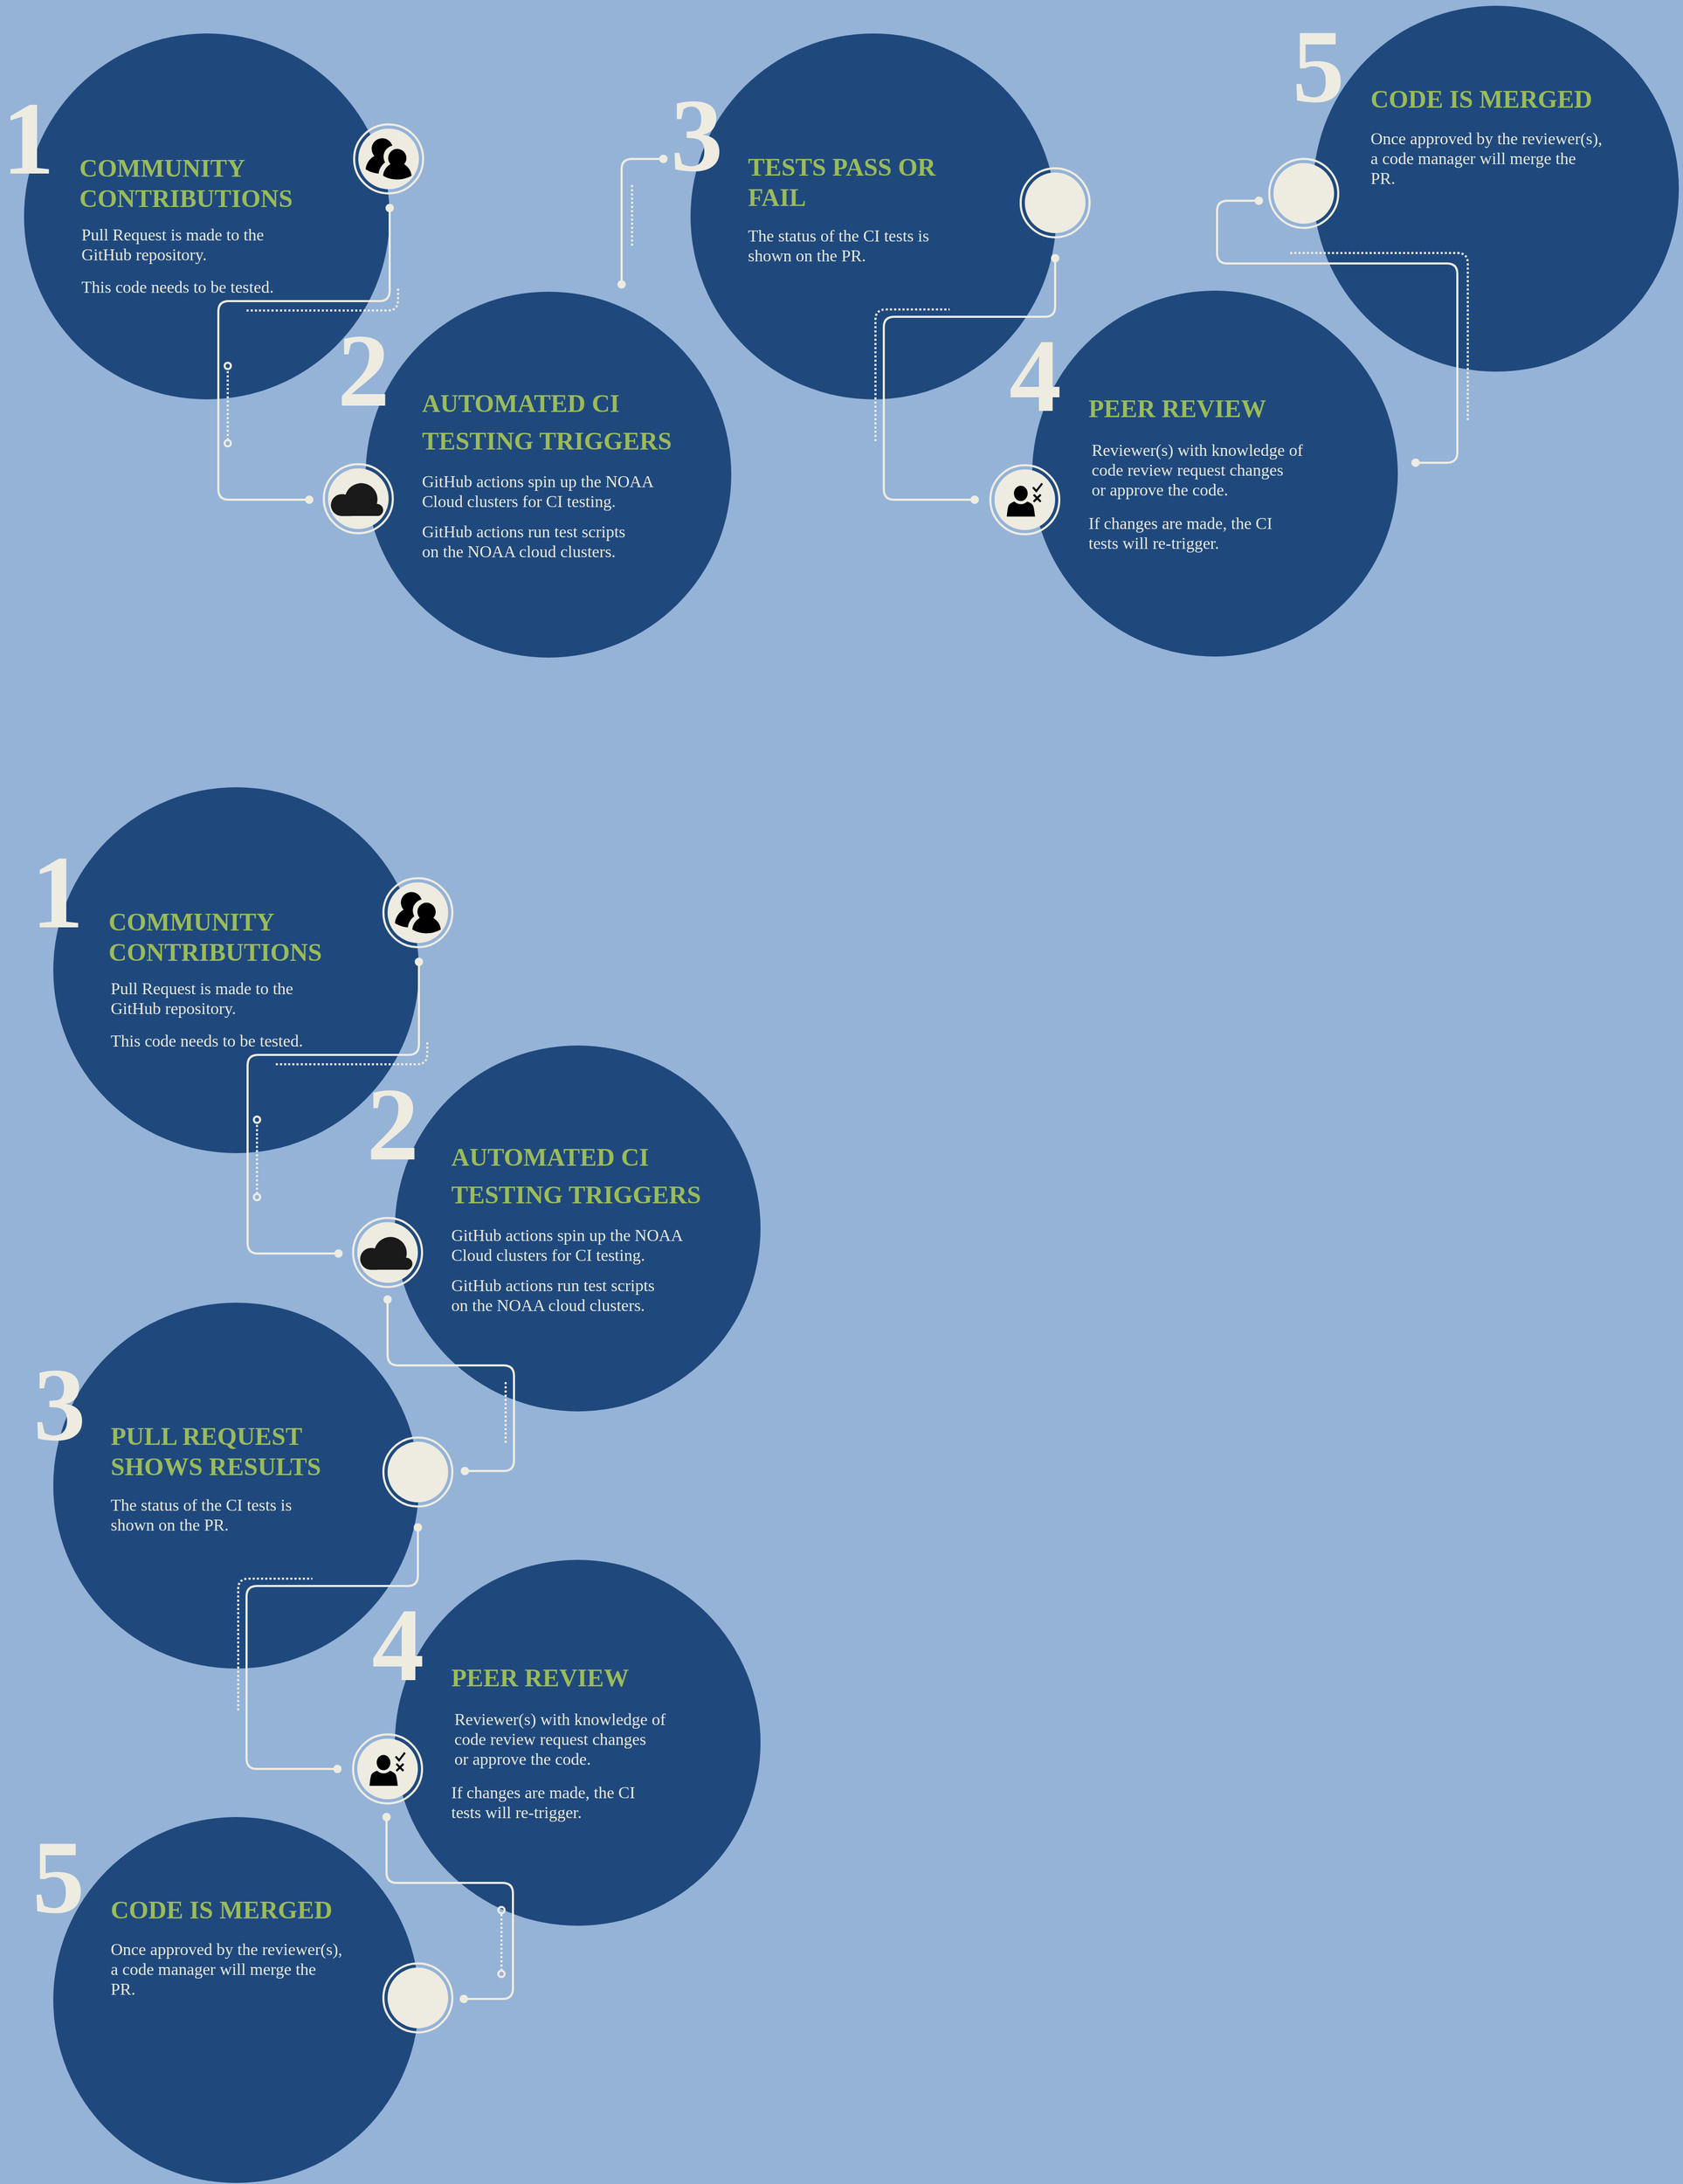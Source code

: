 <mxfile version="20.6.0" type="github">
  <diagram id="6a731a19-8d31-9384-78a2-239565b7b9f0" name="Page-1">
    <mxGraphModel dx="1249" dy="2311" grid="1" gridSize="10" guides="1" tooltips="1" connect="1" arrows="1" fold="1" page="1" pageScale="1" pageWidth="827" pageHeight="1169" background="#95B3D7" math="0" shadow="0">
      <root>
        <mxCell id="0" />
        <mxCell id="1" parent="0" />
        <mxCell id="980" value="" style="ellipse;whiteSpace=wrap;html=1;fontFamily=Verdana;fontSize=16;fontColor=#DDDDDD;strokeColor=none;fillColor=#1F497D;" parent="1" vertex="1">
          <mxGeometry x="896" y="271" width="350" height="350" as="geometry" />
        </mxCell>
        <mxCell id="981" value="" style="ellipse;whiteSpace=wrap;html=1;fontFamily=Verdana;fontSize=16;fontColor=#DDDDDD;strokeColor=none;fillColor=#1F497D;" parent="1" vertex="1">
          <mxGeometry x="896" y="764" width="350" height="350" as="geometry" />
        </mxCell>
        <mxCell id="982" value="" style="ellipse;whiteSpace=wrap;html=1;fontFamily=Verdana;fontSize=16;fontColor=#DDDDDD;strokeColor=none;fillColor=#1F497D;" parent="1" vertex="1">
          <mxGeometry x="896" y="1256" width="350" height="350" as="geometry" />
        </mxCell>
        <mxCell id="983" value="" style="ellipse;whiteSpace=wrap;html=1;fontFamily=Verdana;fontSize=16;fontColor=#DDDDDD;strokeColor=none;fillColor=#1F497D;" parent="1" vertex="1">
          <mxGeometry x="1223" y="1010" width="350" height="350" as="geometry" />
        </mxCell>
        <mxCell id="984" value="" style="ellipse;whiteSpace=wrap;html=1;fontFamily=Verdana;fontSize=16;fontColor=#DDDDDD;strokeColor=none;fillColor=#1F497D;" parent="1" vertex="1">
          <mxGeometry x="1223" y="518" width="350" height="350" as="geometry" />
        </mxCell>
        <mxCell id="985" value="COMMUNITY &lt;br&gt;CONTRIBUTIONS" style="text;resizable=1;points=[];autosize=1;align=left;verticalAlign=top;spacingTop=-4;fontSize=24;fontFamily=Verdana;fontColor=#9BBB59;fontStyle=1;html=1;overflow=fill;strokeOpacity=100;" parent="1" vertex="1">
          <mxGeometry x="949" y="386" width="250" height="70" as="geometry" />
        </mxCell>
        <mxCell id="986" value="&lt;font color=&quot;#eeece1&quot;&gt;1&amp;nbsp;&lt;/font&gt;" style="text;html=1;resizable=0;points=[];autosize=1;align=left;verticalAlign=top;spacingTop=-4;fontSize=100;fontFamily=Verdana;fontColor=#F18808;fontStyle=1" parent="1" vertex="1">
          <mxGeometry x="873" y="309" width="130" height="130" as="geometry" />
        </mxCell>
        <mxCell id="987" value="&lt;font color=&quot;#eeece1&quot;&gt;2&lt;/font&gt;" style="text;html=1;resizable=0;points=[];autosize=1;align=left;verticalAlign=top;spacingTop=-4;fontSize=100;fontFamily=Verdana;fontColor=#F18808;fontStyle=1" parent="1" vertex="1">
          <mxGeometry x="1194" y="531" width="90" height="130" as="geometry" />
        </mxCell>
        <mxCell id="988" value="&lt;font color=&quot;#eeece1&quot;&gt;3&lt;/font&gt;" style="text;html=1;resizable=0;points=[];autosize=1;align=left;verticalAlign=top;spacingTop=-4;fontSize=100;fontFamily=Verdana;fontColor=#F18808;fontStyle=1" parent="1" vertex="1">
          <mxGeometry x="875" y="799" width="90" height="130" as="geometry" />
        </mxCell>
        <mxCell id="989" value="&lt;font color=&quot;#eeece1&quot;&gt;4&lt;/font&gt;" style="text;html=1;resizable=0;points=[];autosize=1;align=left;verticalAlign=top;spacingTop=-4;fontSize=100;fontFamily=Verdana;fontColor=#F18808;fontStyle=1" parent="1" vertex="1">
          <mxGeometry x="1199" y="1029" width="90" height="130" as="geometry" />
        </mxCell>
        <mxCell id="990" value="&lt;font color=&quot;#eeece1&quot;&gt;5&lt;/font&gt;" style="text;html=1;resizable=0;points=[];autosize=1;align=left;verticalAlign=top;spacingTop=-4;fontSize=100;fontFamily=Verdana;fontColor=#F18808;fontStyle=1" parent="1" vertex="1">
          <mxGeometry x="874" y="1251" width="90" height="130" as="geometry" />
        </mxCell>
        <mxCell id="991" value="&lt;div style=&quot;line-height: 120%&quot;&gt;&lt;font color=&quot;#eeece1&quot; style=&quot;line-height: 120%&quot;&gt;&lt;div&gt;This code needs to be tested.&lt;/div&gt;&lt;/font&gt;&lt;/div&gt;" style="text;resizable=0;points=[];autosize=1;align=left;verticalAlign=top;spacingTop=-4;fontSize=16;fontFamily=Verdana;fontColor=#888888;html=1;" parent="1" vertex="1">
          <mxGeometry x="949" y="501" width="260" height="30" as="geometry" />
        </mxCell>
        <mxCell id="994" value="&lt;div style=&quot;line-height: 150%&quot;&gt;&lt;font color=&quot;#9bbb59&quot;&gt;AUTOMATED CI&lt;/font&gt;&lt;/div&gt;&lt;div style=&quot;line-height: 150%&quot;&gt;&lt;font color=&quot;#9bbb59&quot;&gt;TESTING TRIGGERS&lt;/font&gt;&lt;/div&gt;" style="text;html=1;resizable=0;points=[];autosize=1;align=left;verticalAlign=top;spacingTop=-4;fontSize=24;fontFamily=Verdana;fontColor=#DDDDDD;fontStyle=1" parent="1" vertex="1">
          <mxGeometry x="1275" y="604" width="290" height="80" as="geometry" />
        </mxCell>
        <mxCell id="995" value="&lt;font color=&quot;#9bbb59&quot;&gt;PULL REQUEST&amp;nbsp;&lt;br&gt;SHOWS RESULTS&lt;br&gt;&lt;/font&gt;" style="text;html=1;resizable=0;points=[];autosize=1;align=left;verticalAlign=top;spacingTop=-4;fontSize=24;fontFamily=Verdana;fontColor=#DDDDDD;fontStyle=1" parent="1" vertex="1">
          <mxGeometry x="949.0" y="875" width="250" height="70" as="geometry" />
        </mxCell>
        <mxCell id="996" value="&lt;div style=&quot;line-height: 150%&quot;&gt;&lt;font color=&quot;#9bbb59&quot;&gt;PEER REVIEW&lt;/font&gt;&lt;/div&gt;" style="text;html=1;resizable=0;points=[];autosize=1;align=left;verticalAlign=top;spacingTop=-4;fontSize=24;fontFamily=Verdana;fontColor=#DDDDDD;fontStyle=1" parent="1" vertex="1">
          <mxGeometry x="1275" y="1102" width="210" height="40" as="geometry" />
        </mxCell>
        <mxCell id="997" value="&lt;div style=&quot;line-height: 150%&quot;&gt;&lt;font color=&quot;#9bbb59&quot;&gt;CODE IS MERGED&lt;/font&gt;&lt;/div&gt;" style="text;html=1;resizable=0;points=[];autosize=1;align=left;verticalAlign=top;spacingTop=-4;fontSize=24;fontFamily=Verdana;fontColor=#DDDDDD;fontStyle=1" parent="1" vertex="1">
          <mxGeometry x="949.0" y="1324" width="260" height="40" as="geometry" />
        </mxCell>
        <mxCell id="998" value="&lt;font color=&quot;#eeece1&quot;&gt;Pull Request is made to the &lt;br&gt;GitHub repository.&lt;br&gt;&lt;/font&gt;" style="text;html=1;resizable=0;points=[];autosize=1;align=left;verticalAlign=top;spacingTop=-4;fontSize=16;fontColor=#888888;fontFamily=Verdana;" parent="1" vertex="1">
          <mxGeometry x="949" y="451" width="240" height="50" as="geometry" />
        </mxCell>
        <mxCell id="999" value="&lt;font color=&quot;#eeece1&quot;&gt;GitHub actions spin up the NOAA &lt;br&gt;Cloud clusters for CI testing.&lt;br&gt;&lt;/font&gt;" style="text;html=1;resizable=0;points=[];autosize=1;align=left;verticalAlign=top;spacingTop=-4;fontSize=16;fontColor=#888888;fontFamily=Verdana;" parent="1" vertex="1">
          <mxGeometry x="1275" y="687" width="290" height="50" as="geometry" />
        </mxCell>
        <mxCell id="1000" value="&lt;div style=&quot;line-height: 120%&quot;&gt;&lt;font color=&quot;#eeece1&quot; style=&quot;line-height: 120%&quot;&gt;GitHub actions run test scripts&lt;/font&gt;&lt;/div&gt;&lt;div style=&quot;line-height: 120%&quot;&gt;&lt;font color=&quot;#eeece1&quot; style=&quot;line-height: 120%&quot;&gt;on the NOAA cloud clusters.&lt;/font&gt;&lt;/div&gt;" style="text;resizable=0;points=[];autosize=1;align=left;verticalAlign=top;spacingTop=-4;fontSize=16;fontFamily=Verdana;fontColor=#888888;html=1;" parent="1" vertex="1">
          <mxGeometry x="1275" y="735" width="270" height="50" as="geometry" />
        </mxCell>
        <mxCell id="1002" value="&lt;font color=&quot;#eeece1&quot;&gt;The status of the CI tests is&lt;br&gt;shown on the PR.&lt;br&gt;&lt;/font&gt;" style="text;html=1;resizable=0;points=[];autosize=1;align=left;verticalAlign=top;spacingTop=-4;fontSize=16;fontColor=#888888;fontFamily=Verdana;" parent="1" vertex="1">
          <mxGeometry x="949" y="945" width="250" height="50" as="geometry" />
        </mxCell>
        <mxCell id="1003" value="&lt;font color=&quot;#eeece1&quot;&gt;Reviewer(s) with knowledge of&amp;nbsp;&lt;br&gt;code review request changes&lt;br&gt;or approve the code.&lt;br&gt;&lt;/font&gt;" style="text;html=1;resizable=0;points=[];autosize=1;align=left;verticalAlign=top;spacingTop=-4;fontSize=16;fontColor=#888888;fontFamily=Verdana;" parent="1" vertex="1">
          <mxGeometry x="1278" y="1150" width="280" height="70" as="geometry" />
        </mxCell>
        <mxCell id="1004" value="&lt;font color=&quot;#eeece1&quot;&gt;Once approved by the reviewer(s),&lt;br&gt;a code manager will merge the&lt;br&gt;PR.&amp;nbsp;&lt;br&gt;&lt;/font&gt;" style="text;html=1;resizable=0;points=[];autosize=1;align=left;verticalAlign=top;spacingTop=-4;fontSize=16;fontColor=#888888;fontFamily=Verdana;" parent="1" vertex="1">
          <mxGeometry x="949" y="1370" width="300" height="70" as="geometry" />
        </mxCell>
        <mxCell id="1007" value="" style="endArrow=oval;html=1;strokeColor=#EEECE1;fontFamily=Verdana;fontSize=16;fontColor=#DDDDDD;endFill=1;rounded=1;endSize=6;startArrow=oval;startFill=1;strokeWidth=2;movable=1;resizable=1;rotatable=1;deletable=1;editable=1;connectable=1;" parent="1" edge="1">
          <mxGeometry width="50" height="50" relative="1" as="geometry">
            <mxPoint x="1169" y="717" as="sourcePoint" />
            <mxPoint x="1246" y="438" as="targetPoint" />
            <Array as="points">
              <mxPoint x="1082" y="717" />
              <mxPoint x="1082" y="527" />
              <mxPoint x="1246" y="527" />
            </Array>
          </mxGeometry>
        </mxCell>
        <mxCell id="1008" value="" style="endArrow=oval;html=1;strokeColor=#EEECE1;fontFamily=Verdana;fontSize=16;fontColor=#DDDDDD;endFill=0;rounded=1;endSize=6;startArrow=oval;startFill=0;dashed=1;strokeWidth=2;dashPattern=1 1;" parent="1" edge="1">
          <mxGeometry x="1092" y="448" width="50" height="50" as="geometry">
            <mxPoint x="1091" y="663" as="sourcePoint" />
            <mxPoint x="1091" y="589" as="targetPoint" />
          </mxGeometry>
        </mxCell>
        <mxCell id="1009" value="" style="endArrow=none;html=1;strokeColor=#EEECE1;fontFamily=Verdana;fontSize=16;fontColor=#DDDDDD;endFill=0;rounded=1;endSize=6;startArrow=none;startFill=0;strokeWidth=2;dashed=1;dashPattern=1 1;" parent="1" edge="1">
          <mxGeometry x="1059" y="444" width="50" height="50" as="geometry">
            <mxPoint x="1109" y="536" as="sourcePoint" />
            <mxPoint x="1254" y="514" as="targetPoint" />
            <Array as="points">
              <mxPoint x="1127" y="536" />
              <mxPoint x="1174" y="536" />
              <mxPoint x="1254" y="536" />
            </Array>
          </mxGeometry>
        </mxCell>
        <mxCell id="1010" value="" style="endArrow=oval;html=1;strokeColor=#EEECE1;fontFamily=Verdana;fontSize=16;fontColor=#DDDDDD;endFill=1;rounded=1;endSize=6;startArrow=oval;startFill=1;strokeWidth=2;movable=1;resizable=1;rotatable=1;deletable=1;editable=1;connectable=1;" parent="1" edge="1">
          <mxGeometry x="1052" y="761" width="50" height="50" as="geometry">
            <mxPoint x="1290" y="925" as="sourcePoint" />
            <mxPoint x="1216" y="761" as="targetPoint" />
            <Array as="points">
              <mxPoint x="1337" y="925" />
              <mxPoint x="1337" y="824" />
              <mxPoint x="1216" y="824" />
            </Array>
          </mxGeometry>
        </mxCell>
        <mxCell id="1011" value="" style="endArrow=none;html=1;strokeColor=#EEECE1;fontFamily=Verdana;fontSize=16;fontColor=#DDDDDD;endFill=0;rounded=1;endSize=6;startArrow=none;startFill=0;strokeWidth=2;dashed=1;dashPattern=1 1;" parent="1" edge="1">
          <mxGeometry x="1066" y="444" width="50" height="50" as="geometry">
            <mxPoint x="1329" y="898" as="sourcePoint" />
            <mxPoint x="1329" y="839" as="targetPoint" />
          </mxGeometry>
        </mxCell>
        <mxCell id="1012" value="" style="endArrow=none;html=1;strokeColor=#EEECE1;fontFamily=Verdana;fontSize=16;fontColor=#DDDDDD;endFill=0;rounded=1;endSize=6;startArrow=none;startFill=0;strokeWidth=2;dashed=1;dashPattern=1 1;" parent="1" edge="1">
          <mxGeometry x="906" y="1004" width="50" height="50" as="geometry">
            <mxPoint x="1073" y="1154" as="sourcePoint" />
            <mxPoint x="1144" y="1028" as="targetPoint" />
            <Array as="points">
              <mxPoint x="1073" y="1028" />
            </Array>
          </mxGeometry>
        </mxCell>
        <mxCell id="1013" value="" style="endArrow=oval;html=1;strokeColor=#EEECE1;fontFamily=Verdana;fontSize=16;fontColor=#DDDDDD;endFill=1;rounded=1;endSize=6;startArrow=oval;startFill=1;strokeWidth=2;movable=1;resizable=1;rotatable=1;deletable=1;editable=1;connectable=1;" parent="1" edge="1">
          <mxGeometry width="50" height="50" relative="1" as="geometry">
            <mxPoint x="1168" y="1210" as="sourcePoint" />
            <mxPoint x="1245" y="979" as="targetPoint" />
            <Array as="points">
              <mxPoint x="1081" y="1210" />
              <mxPoint x="1081" y="1035" />
              <mxPoint x="1245" y="1035" />
            </Array>
          </mxGeometry>
        </mxCell>
        <mxCell id="1014" value="" style="endArrow=oval;html=1;strokeColor=#EEECE1;fontFamily=Verdana;fontSize=16;fontColor=#DDDDDD;endFill=1;rounded=1;endSize=6;startArrow=oval;startFill=1;strokeWidth=2;movable=1;resizable=1;rotatable=1;deletable=1;editable=1;connectable=1;" parent="1" edge="1">
          <mxGeometry x="1051" y="1256" width="50" height="50" as="geometry">
            <mxPoint x="1289" y="1430" as="sourcePoint" />
            <mxPoint x="1215" y="1256" as="targetPoint" />
            <Array as="points">
              <mxPoint x="1336" y="1430" />
              <mxPoint x="1336" y="1319" />
              <mxPoint x="1215" y="1319" />
            </Array>
          </mxGeometry>
        </mxCell>
        <mxCell id="1015" value="" style="endArrow=oval;html=1;strokeColor=#EEECE1;fontFamily=Verdana;fontSize=16;fontColor=#DDDDDD;endFill=0;rounded=1;endSize=6;startArrow=oval;startFill=0;dashed=1;strokeWidth=2;dashPattern=1 1;" parent="1" edge="1">
          <mxGeometry x="1326" y="1204" width="50" height="50" as="geometry">
            <mxPoint x="1325" y="1406" as="sourcePoint" />
            <mxPoint x="1325" y="1345" as="targetPoint" />
          </mxGeometry>
        </mxCell>
        <mxCell id="1016" value="" style="group" parent="1" vertex="1" connectable="0">
          <mxGeometry x="1212" y="358" width="106" height="110" as="geometry" />
        </mxCell>
        <mxCell id="1017" value="" style="ellipse;whiteSpace=wrap;html=1;fillColor=none;fontFamily=Verdana;fontSize=16;fontColor=#DDDDDD;strokeColor=#EEECE1;strokeWidth=2;" parent="1016" vertex="1">
          <mxGeometry width="66" height="66" as="geometry" />
        </mxCell>
        <mxCell id="1018" value="" style="ellipse;whiteSpace=wrap;html=1;fillColor=#EEECE1;fontFamily=Verdana;fontSize=16;fontColor=#DDDDDD;strokeColor=none;" parent="1016" vertex="1">
          <mxGeometry x="4" y="4" width="58" height="58" as="geometry" />
        </mxCell>
        <mxCell id="2OWX0lFxsrAblKGcUKh9-1061" value="" style="verticalLabelPosition=bottom;sketch=0;html=1;fillColor=#000000;strokeColor=none;verticalAlign=top;pointerEvents=1;align=center;shape=mxgraph.cisco_safe.people_places_things_icons.icon9;aspect=fixed;" parent="1016" vertex="1">
          <mxGeometry x="11.06" y="13.25" width="43.89" height="39.5" as="geometry" />
        </mxCell>
        <mxCell id="1019" value="" style="group" parent="1" vertex="1" connectable="0">
          <mxGeometry x="1183" y="683" width="66" height="66" as="geometry" />
        </mxCell>
        <mxCell id="1020" value="" style="ellipse;whiteSpace=wrap;html=1;fillColor=none;fontFamily=Verdana;fontSize=16;fontColor=#DDDDDD;strokeColor=#EEECE1;strokeWidth=2;" parent="1019" vertex="1">
          <mxGeometry width="66" height="66" as="geometry" />
        </mxCell>
        <mxCell id="1021" value="" style="ellipse;whiteSpace=wrap;html=1;fillColor=#EEECE1;fontFamily=Verdana;fontSize=16;fontColor=#DDDDDD;strokeColor=none;" parent="1019" vertex="1">
          <mxGeometry x="4" y="4" width="58" height="58" as="geometry" />
        </mxCell>
        <mxCell id="2OWX0lFxsrAblKGcUKh9-1063" value="" style="verticalLabelPosition=bottom;html=1;verticalAlign=top;align=center;strokeColor=none;fillColor=#1A1A1A;shape=mxgraph.azure.cloud;aspect=fixed;" parent="1019" vertex="1">
          <mxGeometry x="6" y="16.38" width="51.15" height="33.25" as="geometry" />
        </mxCell>
        <mxCell id="1022" value="" style="group" parent="1" vertex="1" connectable="0">
          <mxGeometry x="1212" y="893" width="66" height="66" as="geometry" />
        </mxCell>
        <mxCell id="1023" value="" style="ellipse;whiteSpace=wrap;html=1;fillColor=none;fontFamily=Verdana;fontSize=16;fontColor=#DDDDDD;strokeColor=#EEECE1;strokeWidth=2;" parent="1022" vertex="1">
          <mxGeometry width="66" height="66" as="geometry" />
        </mxCell>
        <mxCell id="1024" value="" style="ellipse;whiteSpace=wrap;html=1;fillColor=#EEECE1;fontFamily=Verdana;fontSize=16;fontColor=#DDDDDD;strokeColor=none;" parent="1022" vertex="1">
          <mxGeometry x="4" y="4" width="58" height="58" as="geometry" />
        </mxCell>
        <mxCell id="2OWX0lFxsrAblKGcUKh9-1060" value="" style="shape=image;html=1;verticalAlign=top;verticalLabelPosition=bottom;labelBackgroundColor=#ffffff;imageAspect=0;aspect=fixed;image=https://cdn4.iconfinder.com/data/icons/ionicons/512/icon-social-github-128.png" parent="1022" vertex="1">
          <mxGeometry x="10" y="10" width="46" height="46" as="geometry" />
        </mxCell>
        <mxCell id="1025" value="" style="group" parent="1" vertex="1" connectable="0">
          <mxGeometry x="1183" y="1177" width="66" height="66" as="geometry" />
        </mxCell>
        <mxCell id="1026" value="" style="ellipse;whiteSpace=wrap;html=1;fillColor=none;fontFamily=Verdana;fontSize=16;fontColor=#DDDDDD;strokeColor=#EEECE1;strokeWidth=2;" parent="1025" vertex="1">
          <mxGeometry width="66" height="66" as="geometry" />
        </mxCell>
        <mxCell id="1027" value="" style="ellipse;whiteSpace=wrap;html=1;fillColor=#EEECE1;fontFamily=Verdana;fontSize=16;fontColor=#DDDDDD;strokeColor=none;" parent="1025" vertex="1">
          <mxGeometry x="4" y="4" width="58" height="58" as="geometry" />
        </mxCell>
        <mxCell id="2OWX0lFxsrAblKGcUKh9-1066" value="" style="sketch=0;pointerEvents=1;shadow=0;dashed=0;html=1;strokeColor=none;fillColor=#000000;labelPosition=center;verticalLabelPosition=bottom;verticalAlign=top;outlineConnect=0;align=center;shape=mxgraph.office.users.approver;aspect=fixed;" parent="1025" vertex="1">
          <mxGeometry x="15.75" y="16.92" width="34.5" height="32.16" as="geometry" />
        </mxCell>
        <mxCell id="1028" value="" style="group" parent="1" vertex="1" connectable="0">
          <mxGeometry x="1212" y="1396" width="66" height="66" as="geometry" />
        </mxCell>
        <mxCell id="1029" value="" style="ellipse;whiteSpace=wrap;html=1;fillColor=none;fontFamily=Verdana;fontSize=16;fontColor=#DDDDDD;strokeColor=#EEECE1;strokeWidth=2;" parent="1028" vertex="1">
          <mxGeometry width="66" height="66" as="geometry" />
        </mxCell>
        <mxCell id="1030" value="" style="ellipse;whiteSpace=wrap;html=1;fillColor=#EEECE1;fontFamily=Verdana;fontSize=16;fontColor=#DDDDDD;strokeColor=none;" parent="1028" vertex="1">
          <mxGeometry x="4" y="4" width="58" height="58" as="geometry" />
        </mxCell>
        <mxCell id="2OWX0lFxsrAblKGcUKh9-1067" value="" style="shape=image;html=1;verticalAlign=top;verticalLabelPosition=bottom;labelBackgroundColor=#ffffff;imageAspect=0;aspect=fixed;image=https://cdn0.iconfinder.com/data/icons/phosphor-regular-vol-3/256/git-merge-128.png;fillColor=#000000;" parent="1028" vertex="1">
          <mxGeometry x="11.5" y="7.75" width="50.5" height="50.5" as="geometry" />
        </mxCell>
        <mxCell id="2OWX0lFxsrAblKGcUKh9-1072" value="&lt;font color=&quot;#eeece1&quot;&gt;&lt;br&gt;&lt;/font&gt;" style="text;html=1;resizable=0;points=[];autosize=1;align=left;verticalAlign=top;spacingTop=-4;fontSize=16;fontColor=#888888;fontFamily=Verdana;" parent="1" vertex="1">
          <mxGeometry x="949" y="990" width="20" height="30" as="geometry" />
        </mxCell>
        <mxCell id="2OWX0lFxsrAblKGcUKh9-1073" value="&lt;font color=&quot;#eeece1&quot;&gt;If changes are made, the CI&amp;nbsp;&lt;br&gt;tests will re-trigger.&lt;br&gt;&lt;/font&gt;" style="text;html=1;resizable=0;points=[];autosize=1;align=left;verticalAlign=top;spacingTop=-4;fontSize=16;fontColor=#888888;fontFamily=Verdana;" parent="1" vertex="1">
          <mxGeometry x="1275" y="1220" width="260" height="50" as="geometry" />
        </mxCell>
        <mxCell id="R70TE0VwY-J-NcMuHkIn-1052" value="" style="ellipse;whiteSpace=wrap;html=1;fontFamily=Verdana;fontSize=16;fontColor=#DDDDDD;strokeColor=none;fillColor=#1F497D;" vertex="1" parent="1">
          <mxGeometry x="868" y="-450" width="350" height="350" as="geometry" />
        </mxCell>
        <mxCell id="R70TE0VwY-J-NcMuHkIn-1053" value="" style="ellipse;whiteSpace=wrap;html=1;fontFamily=Verdana;fontSize=16;fontColor=#DDDDDD;strokeColor=none;fillColor=#1F497D;" vertex="1" parent="1">
          <mxGeometry x="1195" y="-203" width="350" height="350" as="geometry" />
        </mxCell>
        <mxCell id="R70TE0VwY-J-NcMuHkIn-1054" value="COMMUNITY &lt;br&gt;CONTRIBUTIONS" style="text;resizable=1;points=[];autosize=1;align=left;verticalAlign=top;spacingTop=-4;fontSize=24;fontFamily=Verdana;fontColor=#9BBB59;fontStyle=1;html=1;overflow=fill;strokeOpacity=100;" vertex="1" parent="1">
          <mxGeometry x="921" y="-335" width="250" height="70" as="geometry" />
        </mxCell>
        <mxCell id="R70TE0VwY-J-NcMuHkIn-1055" value="&lt;font color=&quot;#eeece1&quot;&gt;1&amp;nbsp;&lt;/font&gt;" style="text;html=1;resizable=0;points=[];autosize=1;align=left;verticalAlign=top;spacingTop=-4;fontSize=100;fontFamily=Verdana;fontColor=#F18808;fontStyle=1" vertex="1" parent="1">
          <mxGeometry x="845" y="-412" width="130" height="130" as="geometry" />
        </mxCell>
        <mxCell id="R70TE0VwY-J-NcMuHkIn-1056" value="&lt;font color=&quot;#eeece1&quot;&gt;2&lt;/font&gt;" style="text;html=1;resizable=0;points=[];autosize=1;align=left;verticalAlign=top;spacingTop=-4;fontSize=100;fontFamily=Verdana;fontColor=#F18808;fontStyle=1" vertex="1" parent="1">
          <mxGeometry x="1166" y="-190" width="90" height="130" as="geometry" />
        </mxCell>
        <mxCell id="R70TE0VwY-J-NcMuHkIn-1057" value="&lt;div style=&quot;line-height: 120%&quot;&gt;&lt;font color=&quot;#eeece1&quot; style=&quot;line-height: 120%&quot;&gt;&lt;div&gt;This code needs to be tested.&lt;/div&gt;&lt;/font&gt;&lt;/div&gt;" style="text;resizable=0;points=[];autosize=1;align=left;verticalAlign=top;spacingTop=-4;fontSize=16;fontFamily=Verdana;fontColor=#888888;html=1;" vertex="1" parent="1">
          <mxGeometry x="921" y="-220" width="260" height="30" as="geometry" />
        </mxCell>
        <mxCell id="R70TE0VwY-J-NcMuHkIn-1058" value="&lt;div style=&quot;line-height: 150%&quot;&gt;&lt;font color=&quot;#9bbb59&quot;&gt;AUTOMATED CI&lt;/font&gt;&lt;/div&gt;&lt;div style=&quot;line-height: 150%&quot;&gt;&lt;font color=&quot;#9bbb59&quot;&gt;TESTING TRIGGERS&lt;/font&gt;&lt;/div&gt;" style="text;html=1;resizable=0;points=[];autosize=1;align=left;verticalAlign=top;spacingTop=-4;fontSize=24;fontFamily=Verdana;fontColor=#DDDDDD;fontStyle=1" vertex="1" parent="1">
          <mxGeometry x="1247" y="-117" width="290" height="80" as="geometry" />
        </mxCell>
        <mxCell id="R70TE0VwY-J-NcMuHkIn-1059" value="&lt;font color=&quot;#eeece1&quot;&gt;Pull Request is made to the &lt;br&gt;GitHub repository.&lt;br&gt;&lt;/font&gt;" style="text;html=1;resizable=0;points=[];autosize=1;align=left;verticalAlign=top;spacingTop=-4;fontSize=16;fontColor=#888888;fontFamily=Verdana;" vertex="1" parent="1">
          <mxGeometry x="921" y="-270" width="240" height="50" as="geometry" />
        </mxCell>
        <mxCell id="R70TE0VwY-J-NcMuHkIn-1060" value="&lt;font color=&quot;#eeece1&quot;&gt;GitHub actions spin up the NOAA &lt;br&gt;Cloud clusters for CI testing.&lt;br&gt;&lt;/font&gt;" style="text;html=1;resizable=0;points=[];autosize=1;align=left;verticalAlign=top;spacingTop=-4;fontSize=16;fontColor=#888888;fontFamily=Verdana;" vertex="1" parent="1">
          <mxGeometry x="1247" y="-34" width="290" height="50" as="geometry" />
        </mxCell>
        <mxCell id="R70TE0VwY-J-NcMuHkIn-1061" value="&lt;div style=&quot;line-height: 120%&quot;&gt;&lt;font color=&quot;#eeece1&quot; style=&quot;line-height: 120%&quot;&gt;GitHub actions run test scripts&lt;/font&gt;&lt;/div&gt;&lt;div style=&quot;line-height: 120%&quot;&gt;&lt;font color=&quot;#eeece1&quot; style=&quot;line-height: 120%&quot;&gt;on the NOAA cloud clusters.&lt;/font&gt;&lt;/div&gt;" style="text;resizable=0;points=[];autosize=1;align=left;verticalAlign=top;spacingTop=-4;fontSize=16;fontFamily=Verdana;fontColor=#888888;html=1;" vertex="1" parent="1">
          <mxGeometry x="1247" y="14" width="270" height="50" as="geometry" />
        </mxCell>
        <mxCell id="R70TE0VwY-J-NcMuHkIn-1062" value="" style="endArrow=oval;html=1;strokeColor=#EEECE1;fontFamily=Verdana;fontSize=16;fontColor=#DDDDDD;endFill=1;rounded=1;endSize=6;startArrow=oval;startFill=1;strokeWidth=2;movable=1;resizable=1;rotatable=1;deletable=1;editable=1;connectable=1;" edge="1" parent="1">
          <mxGeometry width="50" height="50" relative="1" as="geometry">
            <mxPoint x="1141" y="-4" as="sourcePoint" />
            <mxPoint x="1218" y="-283" as="targetPoint" />
            <Array as="points">
              <mxPoint x="1054" y="-4" />
              <mxPoint x="1054" y="-194" />
              <mxPoint x="1218" y="-194" />
            </Array>
          </mxGeometry>
        </mxCell>
        <mxCell id="R70TE0VwY-J-NcMuHkIn-1063" value="" style="endArrow=oval;html=1;strokeColor=#EEECE1;fontFamily=Verdana;fontSize=16;fontColor=#DDDDDD;endFill=0;rounded=1;endSize=6;startArrow=oval;startFill=0;dashed=1;strokeWidth=2;dashPattern=1 1;" edge="1" parent="1">
          <mxGeometry x="1064" y="-273" width="50" height="50" as="geometry">
            <mxPoint x="1063" y="-58" as="sourcePoint" />
            <mxPoint x="1063" y="-132" as="targetPoint" />
          </mxGeometry>
        </mxCell>
        <mxCell id="R70TE0VwY-J-NcMuHkIn-1064" value="" style="endArrow=none;html=1;strokeColor=#EEECE1;fontFamily=Verdana;fontSize=16;fontColor=#DDDDDD;endFill=0;rounded=1;endSize=6;startArrow=none;startFill=0;strokeWidth=2;dashed=1;dashPattern=1 1;" edge="1" parent="1">
          <mxGeometry x="1031" y="-277" width="50" height="50" as="geometry">
            <mxPoint x="1081" y="-185" as="sourcePoint" />
            <mxPoint x="1226" y="-207" as="targetPoint" />
            <Array as="points">
              <mxPoint x="1099" y="-185" />
              <mxPoint x="1146" y="-185" />
              <mxPoint x="1226" y="-185" />
            </Array>
          </mxGeometry>
        </mxCell>
        <mxCell id="R70TE0VwY-J-NcMuHkIn-1065" value="" style="group" vertex="1" connectable="0" parent="1">
          <mxGeometry x="1184" y="-363" width="106" height="110" as="geometry" />
        </mxCell>
        <mxCell id="R70TE0VwY-J-NcMuHkIn-1066" value="" style="ellipse;whiteSpace=wrap;html=1;fillColor=none;fontFamily=Verdana;fontSize=16;fontColor=#DDDDDD;strokeColor=#EEECE1;strokeWidth=2;" vertex="1" parent="R70TE0VwY-J-NcMuHkIn-1065">
          <mxGeometry width="66" height="66" as="geometry" />
        </mxCell>
        <mxCell id="R70TE0VwY-J-NcMuHkIn-1067" value="" style="ellipse;whiteSpace=wrap;html=1;fillColor=#EEECE1;fontFamily=Verdana;fontSize=16;fontColor=#DDDDDD;strokeColor=none;" vertex="1" parent="R70TE0VwY-J-NcMuHkIn-1065">
          <mxGeometry x="4" y="4" width="58" height="58" as="geometry" />
        </mxCell>
        <mxCell id="R70TE0VwY-J-NcMuHkIn-1068" value="" style="verticalLabelPosition=bottom;sketch=0;html=1;fillColor=#000000;strokeColor=none;verticalAlign=top;pointerEvents=1;align=center;shape=mxgraph.cisco_safe.people_places_things_icons.icon9;aspect=fixed;" vertex="1" parent="R70TE0VwY-J-NcMuHkIn-1065">
          <mxGeometry x="11.06" y="13.25" width="43.89" height="39.5" as="geometry" />
        </mxCell>
        <mxCell id="R70TE0VwY-J-NcMuHkIn-1069" value="" style="group" vertex="1" connectable="0" parent="1">
          <mxGeometry x="1155" y="-38" width="66" height="66" as="geometry" />
        </mxCell>
        <mxCell id="R70TE0VwY-J-NcMuHkIn-1070" value="" style="ellipse;whiteSpace=wrap;html=1;fillColor=none;fontFamily=Verdana;fontSize=16;fontColor=#DDDDDD;strokeColor=#EEECE1;strokeWidth=2;" vertex="1" parent="R70TE0VwY-J-NcMuHkIn-1069">
          <mxGeometry width="66" height="66" as="geometry" />
        </mxCell>
        <mxCell id="R70TE0VwY-J-NcMuHkIn-1071" value="" style="ellipse;whiteSpace=wrap;html=1;fillColor=#EEECE1;fontFamily=Verdana;fontSize=16;fontColor=#DDDDDD;strokeColor=none;" vertex="1" parent="R70TE0VwY-J-NcMuHkIn-1069">
          <mxGeometry x="4" y="4" width="58" height="58" as="geometry" />
        </mxCell>
        <mxCell id="R70TE0VwY-J-NcMuHkIn-1072" value="" style="verticalLabelPosition=bottom;html=1;verticalAlign=top;align=center;strokeColor=none;fillColor=#1A1A1A;shape=mxgraph.azure.cloud;aspect=fixed;" vertex="1" parent="R70TE0VwY-J-NcMuHkIn-1069">
          <mxGeometry x="6" y="16.38" width="51.15" height="33.25" as="geometry" />
        </mxCell>
        <mxCell id="R70TE0VwY-J-NcMuHkIn-1098" value="" style="ellipse;whiteSpace=wrap;html=1;fontFamily=Verdana;fontSize=16;fontColor=#DDDDDD;strokeColor=none;fillColor=#1F497D;" vertex="1" parent="1">
          <mxGeometry x="1506" y="-450" width="350" height="350" as="geometry" />
        </mxCell>
        <mxCell id="R70TE0VwY-J-NcMuHkIn-1099" value="" style="ellipse;whiteSpace=wrap;html=1;fontFamily=Verdana;fontSize=16;fontColor=#DDDDDD;strokeColor=none;fillColor=#1F497D;" vertex="1" parent="1">
          <mxGeometry x="1833" y="-204" width="350" height="350" as="geometry" />
        </mxCell>
        <mxCell id="R70TE0VwY-J-NcMuHkIn-1100" value="&lt;font color=&quot;#eeece1&quot;&gt;3&lt;/font&gt;" style="text;html=1;resizable=0;points=[];autosize=1;align=left;verticalAlign=top;spacingTop=-4;fontSize=100;fontFamily=Verdana;fontColor=#F18808;fontStyle=1" vertex="1" parent="1">
          <mxGeometry x="1485" y="-415" width="90" height="130" as="geometry" />
        </mxCell>
        <mxCell id="R70TE0VwY-J-NcMuHkIn-1101" value="&lt;font color=&quot;#eeece1&quot;&gt;4&lt;/font&gt;" style="text;html=1;resizable=0;points=[];autosize=1;align=left;verticalAlign=top;spacingTop=-4;fontSize=100;fontFamily=Verdana;fontColor=#F18808;fontStyle=1" vertex="1" parent="1">
          <mxGeometry x="1809" y="-185" width="90" height="130" as="geometry" />
        </mxCell>
        <mxCell id="R70TE0VwY-J-NcMuHkIn-1103" value="&lt;font color=&quot;#9bbb59&quot;&gt;TESTS PASS OR&lt;br&gt;FAIL&lt;br&gt;&lt;/font&gt;" style="text;html=1;resizable=0;points=[];autosize=1;align=left;verticalAlign=top;spacingTop=-4;fontSize=24;fontFamily=Verdana;fontColor=#DDDDDD;fontStyle=1" vertex="1" parent="1">
          <mxGeometry x="1559" y="-339" width="230" height="70" as="geometry" />
        </mxCell>
        <mxCell id="R70TE0VwY-J-NcMuHkIn-1104" value="&lt;div style=&quot;line-height: 150%&quot;&gt;&lt;font color=&quot;#9bbb59&quot;&gt;PEER REVIEW&lt;/font&gt;&lt;/div&gt;" style="text;html=1;resizable=0;points=[];autosize=1;align=left;verticalAlign=top;spacingTop=-4;fontSize=24;fontFamily=Verdana;fontColor=#DDDDDD;fontStyle=1" vertex="1" parent="1">
          <mxGeometry x="1885" y="-112" width="210" height="40" as="geometry" />
        </mxCell>
        <mxCell id="R70TE0VwY-J-NcMuHkIn-1107" value="&lt;font color=&quot;#eeece1&quot;&gt;The status of the CI tests is&lt;br&gt;shown on the PR.&lt;br&gt;&lt;/font&gt;" style="text;html=1;resizable=0;points=[];autosize=1;align=left;verticalAlign=top;spacingTop=-4;fontSize=16;fontColor=#888888;fontFamily=Verdana;" vertex="1" parent="1">
          <mxGeometry x="1559" y="-269" width="250" height="50" as="geometry" />
        </mxCell>
        <mxCell id="R70TE0VwY-J-NcMuHkIn-1108" value="&lt;font color=&quot;#eeece1&quot;&gt;Reviewer(s) with knowledge of&amp;nbsp;&lt;br&gt;code review request changes&lt;br&gt;or approve the code.&lt;br&gt;&lt;/font&gt;" style="text;html=1;resizable=0;points=[];autosize=1;align=left;verticalAlign=top;spacingTop=-4;fontSize=16;fontColor=#888888;fontFamily=Verdana;" vertex="1" parent="1">
          <mxGeometry x="1888" y="-64" width="280" height="70" as="geometry" />
        </mxCell>
        <mxCell id="R70TE0VwY-J-NcMuHkIn-1111" value="" style="endArrow=none;html=1;strokeColor=#EEECE1;fontFamily=Verdana;fontSize=16;fontColor=#DDDDDD;endFill=0;rounded=1;endSize=6;startArrow=none;startFill=0;strokeWidth=2;dashed=1;dashPattern=1 1;" edge="1" parent="1">
          <mxGeometry x="1516" y="-210" width="50" height="50" as="geometry">
            <mxPoint x="1683" y="-60" as="sourcePoint" />
            <mxPoint x="1754" y="-186" as="targetPoint" />
            <Array as="points">
              <mxPoint x="1683" y="-186" />
            </Array>
          </mxGeometry>
        </mxCell>
        <mxCell id="R70TE0VwY-J-NcMuHkIn-1112" value="" style="endArrow=oval;html=1;strokeColor=#EEECE1;fontFamily=Verdana;fontSize=16;fontColor=#DDDDDD;endFill=1;rounded=1;endSize=6;startArrow=oval;startFill=1;strokeWidth=2;movable=1;resizable=1;rotatable=1;deletable=1;editable=1;connectable=1;" edge="1" parent="1">
          <mxGeometry width="50" height="50" relative="1" as="geometry">
            <mxPoint x="1778" y="-4" as="sourcePoint" />
            <mxPoint x="1855" y="-235" as="targetPoint" />
            <Array as="points">
              <mxPoint x="1691" y="-4" />
              <mxPoint x="1691" y="-179" />
              <mxPoint x="1855" y="-179" />
            </Array>
          </mxGeometry>
        </mxCell>
        <mxCell id="R70TE0VwY-J-NcMuHkIn-1113" value="" style="group" vertex="1" connectable="0" parent="1">
          <mxGeometry x="1822" y="-321" width="66" height="66" as="geometry" />
        </mxCell>
        <mxCell id="R70TE0VwY-J-NcMuHkIn-1114" value="" style="ellipse;whiteSpace=wrap;html=1;fillColor=none;fontFamily=Verdana;fontSize=16;fontColor=#DDDDDD;strokeColor=#EEECE1;strokeWidth=2;" vertex="1" parent="R70TE0VwY-J-NcMuHkIn-1113">
          <mxGeometry width="66" height="66" as="geometry" />
        </mxCell>
        <mxCell id="R70TE0VwY-J-NcMuHkIn-1115" value="" style="ellipse;whiteSpace=wrap;html=1;fillColor=#EEECE1;fontFamily=Verdana;fontSize=16;fontColor=#DDDDDD;strokeColor=none;" vertex="1" parent="R70TE0VwY-J-NcMuHkIn-1113">
          <mxGeometry x="4" y="4" width="58" height="58" as="geometry" />
        </mxCell>
        <mxCell id="R70TE0VwY-J-NcMuHkIn-1116" value="" style="shape=image;html=1;verticalAlign=top;verticalLabelPosition=bottom;labelBackgroundColor=#ffffff;imageAspect=0;aspect=fixed;image=https://cdn4.iconfinder.com/data/icons/ionicons/512/icon-social-github-128.png" vertex="1" parent="R70TE0VwY-J-NcMuHkIn-1113">
          <mxGeometry x="10" y="10" width="46" height="46" as="geometry" />
        </mxCell>
        <mxCell id="R70TE0VwY-J-NcMuHkIn-1117" value="" style="group" vertex="1" connectable="0" parent="1">
          <mxGeometry x="1793" y="-37" width="66" height="66" as="geometry" />
        </mxCell>
        <mxCell id="R70TE0VwY-J-NcMuHkIn-1118" value="" style="ellipse;whiteSpace=wrap;html=1;fillColor=none;fontFamily=Verdana;fontSize=16;fontColor=#DDDDDD;strokeColor=#EEECE1;strokeWidth=2;" vertex="1" parent="R70TE0VwY-J-NcMuHkIn-1117">
          <mxGeometry width="66" height="66" as="geometry" />
        </mxCell>
        <mxCell id="R70TE0VwY-J-NcMuHkIn-1119" value="" style="ellipse;whiteSpace=wrap;html=1;fillColor=#EEECE1;fontFamily=Verdana;fontSize=16;fontColor=#DDDDDD;strokeColor=none;" vertex="1" parent="R70TE0VwY-J-NcMuHkIn-1117">
          <mxGeometry x="4" y="4" width="58" height="58" as="geometry" />
        </mxCell>
        <mxCell id="R70TE0VwY-J-NcMuHkIn-1120" value="" style="sketch=0;pointerEvents=1;shadow=0;dashed=0;html=1;strokeColor=none;fillColor=#000000;labelPosition=center;verticalLabelPosition=bottom;verticalAlign=top;outlineConnect=0;align=center;shape=mxgraph.office.users.approver;aspect=fixed;" vertex="1" parent="R70TE0VwY-J-NcMuHkIn-1117">
          <mxGeometry x="15.75" y="16.92" width="34.5" height="32.16" as="geometry" />
        </mxCell>
        <mxCell id="R70TE0VwY-J-NcMuHkIn-1121" value="&lt;font color=&quot;#eeece1&quot;&gt;&lt;br&gt;&lt;/font&gt;" style="text;html=1;resizable=0;points=[];autosize=1;align=left;verticalAlign=top;spacingTop=-4;fontSize=16;fontColor=#888888;fontFamily=Verdana;" vertex="1" parent="1">
          <mxGeometry x="1559" y="-224" width="20" height="30" as="geometry" />
        </mxCell>
        <mxCell id="R70TE0VwY-J-NcMuHkIn-1122" value="&lt;font color=&quot;#eeece1&quot;&gt;If changes are made, the CI&amp;nbsp;&lt;br&gt;tests will re-trigger.&lt;br&gt;&lt;/font&gt;" style="text;html=1;resizable=0;points=[];autosize=1;align=left;verticalAlign=top;spacingTop=-4;fontSize=16;fontColor=#888888;fontFamily=Verdana;" vertex="1" parent="1">
          <mxGeometry x="1885" y="6" width="260" height="50" as="geometry" />
        </mxCell>
        <mxCell id="R70TE0VwY-J-NcMuHkIn-1123" value="" style="ellipse;whiteSpace=wrap;html=1;fontFamily=Verdana;fontSize=16;fontColor=#DDDDDD;strokeColor=none;fillColor=#1F497D;" vertex="1" parent="1">
          <mxGeometry x="2102" y="-476.5" width="350" height="350" as="geometry" />
        </mxCell>
        <mxCell id="R70TE0VwY-J-NcMuHkIn-1124" value="&lt;font color=&quot;#eeece1&quot;&gt;5&lt;/font&gt;" style="text;html=1;resizable=0;points=[];autosize=1;align=left;verticalAlign=top;spacingTop=-4;fontSize=100;fontFamily=Verdana;fontColor=#F18808;fontStyle=1" vertex="1" parent="1">
          <mxGeometry x="2080" y="-481.5" width="90" height="130" as="geometry" />
        </mxCell>
        <mxCell id="R70TE0VwY-J-NcMuHkIn-1125" value="&lt;div style=&quot;line-height: 150%&quot;&gt;&lt;font color=&quot;#9bbb59&quot;&gt;CODE IS MERGED&lt;/font&gt;&lt;/div&gt;" style="text;html=1;resizable=0;points=[];autosize=1;align=left;verticalAlign=top;spacingTop=-4;fontSize=24;fontFamily=Verdana;fontColor=#DDDDDD;fontStyle=1" vertex="1" parent="1">
          <mxGeometry x="2155" y="-408.5" width="260" height="40" as="geometry" />
        </mxCell>
        <mxCell id="R70TE0VwY-J-NcMuHkIn-1126" value="&lt;font color=&quot;#eeece1&quot;&gt;Once approved by the reviewer(s),&lt;br&gt;a code manager will merge the&lt;br&gt;PR.&amp;nbsp;&lt;br&gt;&lt;/font&gt;" style="text;html=1;resizable=0;points=[];autosize=1;align=left;verticalAlign=top;spacingTop=-4;fontSize=16;fontColor=#888888;fontFamily=Verdana;" vertex="1" parent="1">
          <mxGeometry x="2155" y="-362.5" width="300" height="70" as="geometry" />
        </mxCell>
        <mxCell id="R70TE0VwY-J-NcMuHkIn-1129" value="" style="group" vertex="1" connectable="0" parent="1">
          <mxGeometry x="2060" y="-330" width="66" height="66" as="geometry" />
        </mxCell>
        <mxCell id="R70TE0VwY-J-NcMuHkIn-1130" value="" style="ellipse;whiteSpace=wrap;html=1;fillColor=none;fontFamily=Verdana;fontSize=16;fontColor=#DDDDDD;strokeColor=#EEECE1;strokeWidth=2;" vertex="1" parent="R70TE0VwY-J-NcMuHkIn-1129">
          <mxGeometry width="66" height="66" as="geometry" />
        </mxCell>
        <mxCell id="R70TE0VwY-J-NcMuHkIn-1131" value="" style="ellipse;whiteSpace=wrap;html=1;fillColor=#EEECE1;fontFamily=Verdana;fontSize=16;fontColor=#DDDDDD;strokeColor=none;" vertex="1" parent="R70TE0VwY-J-NcMuHkIn-1129">
          <mxGeometry x="4" y="4" width="58" height="58" as="geometry" />
        </mxCell>
        <mxCell id="R70TE0VwY-J-NcMuHkIn-1132" value="" style="shape=image;html=1;verticalAlign=top;verticalLabelPosition=bottom;labelBackgroundColor=#ffffff;imageAspect=0;aspect=fixed;image=https://cdn0.iconfinder.com/data/icons/phosphor-regular-vol-3/256/git-merge-128.png;fillColor=#000000;" vertex="1" parent="R70TE0VwY-J-NcMuHkIn-1129">
          <mxGeometry x="11.5" y="7.75" width="50.5" height="50.5" as="geometry" />
        </mxCell>
        <mxCell id="R70TE0VwY-J-NcMuHkIn-1141" value="" style="orthogonalLoop=1;jettySize=auto;html=1;rounded=1;strokeColor=#EEECE1;fontColor=#9BBB59;endArrow=oval;endFill=1;startArrow=oval;startFill=1;strokeWidth=2;" edge="1" parent="1">
          <mxGeometry width="80" relative="1" as="geometry">
            <mxPoint x="1440" y="-210" as="sourcePoint" />
            <mxPoint x="1480" y="-330" as="targetPoint" />
            <Array as="points">
              <mxPoint x="1440" y="-330" />
            </Array>
          </mxGeometry>
        </mxCell>
        <mxCell id="R70TE0VwY-J-NcMuHkIn-1143" value="" style="edgeStyle=none;orthogonalLoop=1;jettySize=auto;html=1;rounded=1;strokeColor=#EEECE1;strokeWidth=2;fontColor=#9BBB59;startArrow=none;startFill=0;endArrow=none;endFill=0;dashed=1;dashPattern=1 1;" edge="1" parent="1">
          <mxGeometry width="80" relative="1" as="geometry">
            <mxPoint x="1450" y="-305" as="sourcePoint" />
            <mxPoint x="1450" y="-245" as="targetPoint" />
            <Array as="points" />
          </mxGeometry>
        </mxCell>
        <mxCell id="R70TE0VwY-J-NcMuHkIn-1149" value="" style="edgeStyle=orthogonalEdgeStyle;orthogonalLoop=1;jettySize=auto;html=1;rounded=1;strokeColor=#EEECE1;strokeWidth=2;fontColor=#9BBB59;startArrow=oval;startFill=1;endArrow=oval;endFill=1;jumpSize=2;" edge="1" parent="1">
          <mxGeometry width="80" relative="1" as="geometry">
            <mxPoint x="2200" y="-39.43" as="sourcePoint" />
            <mxPoint x="2050" y="-290" as="targetPoint" />
            <Array as="points">
              <mxPoint x="2240" y="-39" />
              <mxPoint x="2240" y="-230" />
              <mxPoint x="2010" y="-230" />
              <mxPoint x="2010" y="-290" />
            </Array>
          </mxGeometry>
        </mxCell>
        <mxCell id="R70TE0VwY-J-NcMuHkIn-1150" value="" style="edgeStyle=orthogonalEdgeStyle;orthogonalLoop=1;jettySize=auto;html=1;rounded=1;strokeColor=#EEECE1;strokeWidth=2;fontColor=#9BBB59;startArrow=none;startFill=0;endArrow=none;endFill=0;jumpSize=2;dashed=1;dashPattern=1 1;" edge="1" parent="1">
          <mxGeometry width="80" relative="1" as="geometry">
            <mxPoint x="2080" y="-240" as="sourcePoint" />
            <mxPoint x="2250" y="-80" as="targetPoint" />
            <Array as="points">
              <mxPoint x="2090" y="-240" />
              <mxPoint x="2250" y="-240" />
            </Array>
          </mxGeometry>
        </mxCell>
      </root>
    </mxGraphModel>
  </diagram>
</mxfile>
